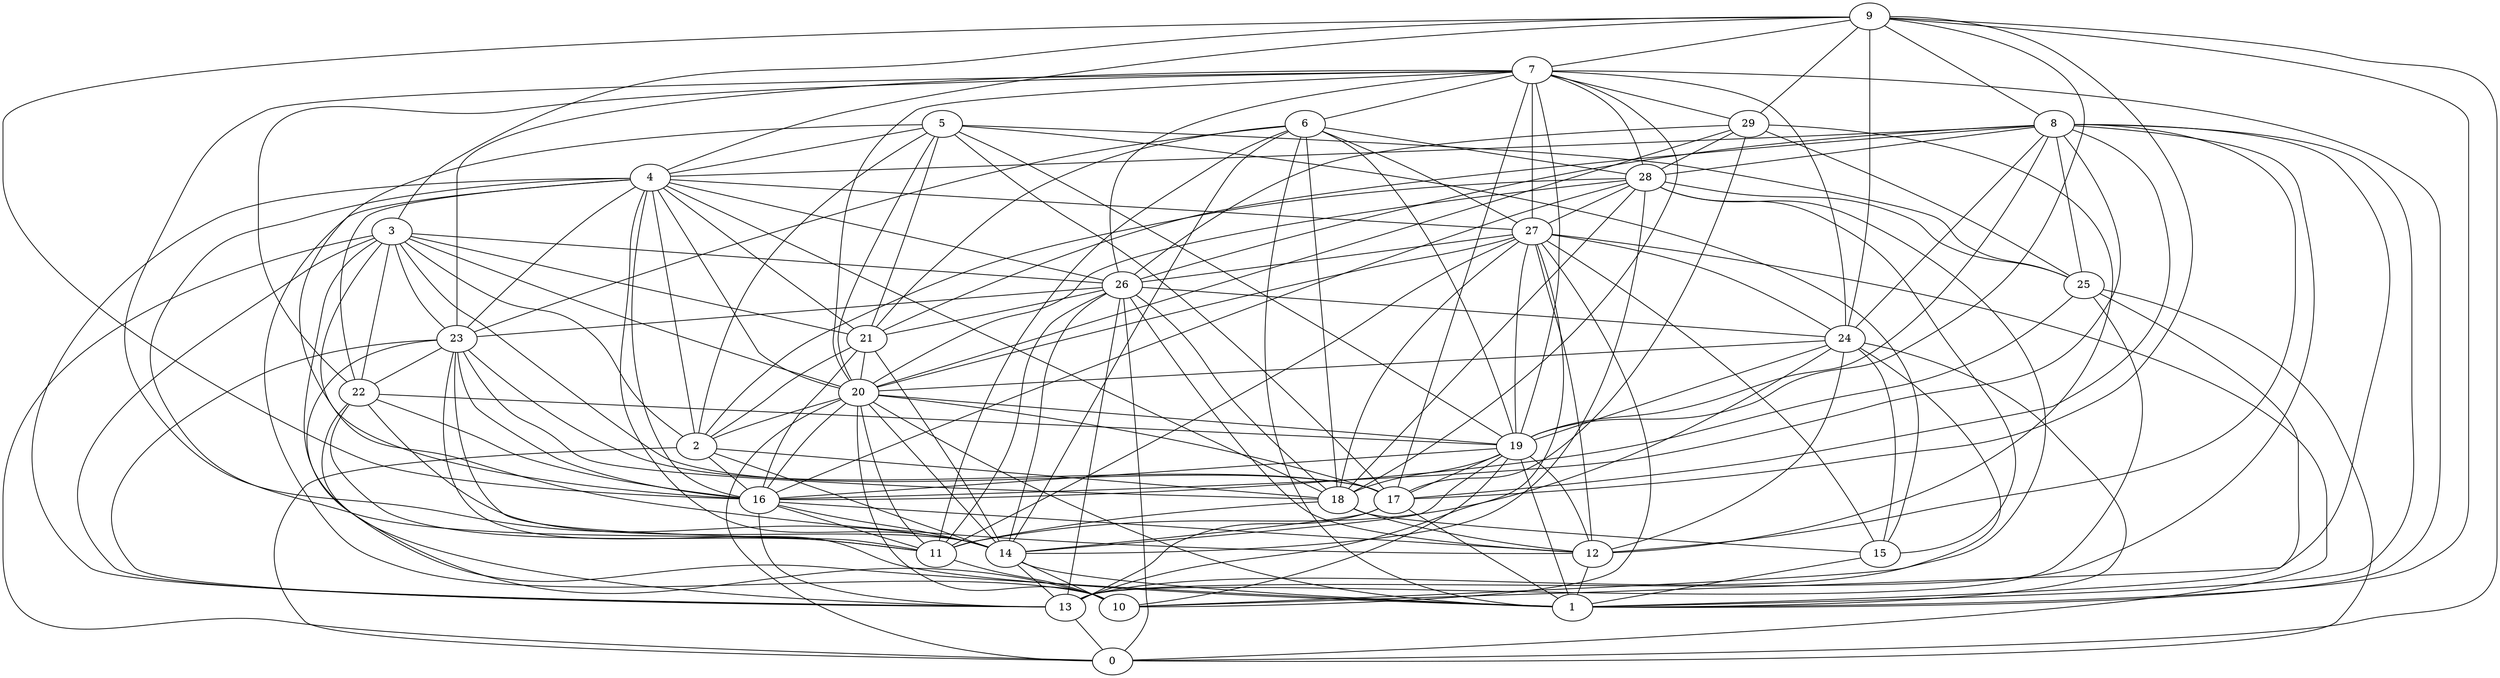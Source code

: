 digraph GG_graph {

subgraph G_graph {
edge [color = black]
"16" -> "14" [dir = none]
"16" -> "13" [dir = none]
"8" -> "19" [dir = none]
"8" -> "17" [dir = none]
"8" -> "28" [dir = none]
"8" -> "12" [dir = none]
"8" -> "16" [dir = none]
"8" -> "13" [dir = none]
"13" -> "0" [dir = none]
"15" -> "1" [dir = none]
"29" -> "17" [dir = none]
"29" -> "12" [dir = none]
"29" -> "20" [dir = none]
"29" -> "26" [dir = none]
"28" -> "20" [dir = none]
"28" -> "15" [dir = none]
"28" -> "16" [dir = none]
"28" -> "27" [dir = none]
"28" -> "2" [dir = none]
"9" -> "1" [dir = none]
"9" -> "24" [dir = none]
"9" -> "17" [dir = none]
"9" -> "4" [dir = none]
"22" -> "13" [dir = none]
"22" -> "11" [dir = none]
"22" -> "16" [dir = none]
"17" -> "13" [dir = none]
"17" -> "14" [dir = none]
"5" -> "17" [dir = none]
"5" -> "20" [dir = none]
"5" -> "15" [dir = none]
"12" -> "1" [dir = none]
"20" -> "1" [dir = none]
"20" -> "10" [dir = none]
"20" -> "0" [dir = none]
"20" -> "17" [dir = none]
"20" -> "2" [dir = none]
"26" -> "14" [dir = none]
"26" -> "24" [dir = none]
"26" -> "12" [dir = none]
"26" -> "0" [dir = none]
"26" -> "13" [dir = none]
"14" -> "10" [dir = none]
"27" -> "18" [dir = none]
"27" -> "20" [dir = none]
"27" -> "19" [dir = none]
"7" -> "20" [dir = none]
"7" -> "18" [dir = none]
"7" -> "17" [dir = none]
"7" -> "27" [dir = none]
"7" -> "26" [dir = none]
"3" -> "23" [dir = none]
"3" -> "13" [dir = none]
"3" -> "2" [dir = none]
"3" -> "26" [dir = none]
"3" -> "1" [dir = none]
"3" -> "0" [dir = none]
"6" -> "19" [dir = none]
"6" -> "28" [dir = none]
"6" -> "27" [dir = none]
"6" -> "1" [dir = none]
"6" -> "11" [dir = none]
"6" -> "23" [dir = none]
"19" -> "16" [dir = none]
"19" -> "1" [dir = none]
"19" -> "12" [dir = none]
"4" -> "26" [dir = none]
"4" -> "23" [dir = none]
"4" -> "22" [dir = none]
"4" -> "20" [dir = none]
"4" -> "11" [dir = none]
"4" -> "21" [dir = none]
"4" -> "27" [dir = none]
"18" -> "11" [dir = none]
"18" -> "12" [dir = none]
"2" -> "16" [dir = none]
"25" -> "13" [dir = none]
"25" -> "1" [dir = none]
"25" -> "16" [dir = none]
"24" -> "15" [dir = none]
"24" -> "10" [dir = none]
"24" -> "11" [dir = none]
"24" -> "20" [dir = none]
"21" -> "20" [dir = none]
"21" -> "14" [dir = none]
"21" -> "16" [dir = none]
"23" -> "17" [dir = none]
"22" -> "19" [dir = none]
"2" -> "0" [dir = none]
"4" -> "13" [dir = none]
"2" -> "14" [dir = none]
"27" -> "26" [dir = none]
"29" -> "25" [dir = none]
"27" -> "24" [dir = none]
"9" -> "7" [dir = none]
"8" -> "25" [dir = none]
"3" -> "12" [dir = none]
"8" -> "21" [dir = none]
"25" -> "0" [dir = none]
"5" -> "25" [dir = none]
"27" -> "15" [dir = none]
"26" -> "21" [dir = none]
"24" -> "12" [dir = none]
"4" -> "16" [dir = none]
"6" -> "14" [dir = none]
"19" -> "18" [dir = none]
"27" -> "11" [dir = none]
"19" -> "17" [dir = none]
"7" -> "29" [dir = none]
"24" -> "19" [dir = none]
"7" -> "6" [dir = none]
"20" -> "19" [dir = none]
"4" -> "2" [dir = none]
"16" -> "12" [dir = none]
"22" -> "14" [dir = none]
"4" -> "14" [dir = none]
"5" -> "2" [dir = none]
"8" -> "24" [dir = none]
"23" -> "11" [dir = none]
"8" -> "26" [dir = none]
"27" -> "0" [dir = none]
"21" -> "2" [dir = none]
"24" -> "1" [dir = none]
"23" -> "1" [dir = none]
"7" -> "28" [dir = none]
"8" -> "10" [dir = none]
"5" -> "19" [dir = none]
"23" -> "16" [dir = none]
"23" -> "18" [dir = none]
"23" -> "10" [dir = none]
"27" -> "10" [dir = none]
"26" -> "23" [dir = none]
"3" -> "21" [dir = none]
"5" -> "16" [dir = none]
"23" -> "13" [dir = none]
"4" -> "10" [dir = none]
"3" -> "20" [dir = none]
"6" -> "21" [dir = none]
"8" -> "4" [dir = none]
"7" -> "1" [dir = none]
"9" -> "16" [dir = none]
"14" -> "1" [dir = none]
"20" -> "11" [dir = none]
"7" -> "19" [dir = none]
"9" -> "3" [dir = none]
"20" -> "16" [dir = none]
"28" -> "18" [dir = none]
"23" -> "22" [dir = none]
"2" -> "18" [dir = none]
"9" -> "29" [dir = none]
"29" -> "28" [dir = none]
"3" -> "22" [dir = none]
"3" -> "17" [dir = none]
"7" -> "22" [dir = none]
"26" -> "18" [dir = none]
"14" -> "13" [dir = none]
"28" -> "25" [dir = none]
"28" -> "14" [dir = none]
"9" -> "8" [dir = none]
"18" -> "15" [dir = none]
"4" -> "18" [dir = none]
"19" -> "10" [dir = none]
"27" -> "12" [dir = none]
"19" -> "14" [dir = none]
"7" -> "23" [dir = none]
"8" -> "1" [dir = none]
"27" -> "13" [dir = none]
"11" -> "10" [dir = none]
"17" -> "1" [dir = none]
"6" -> "18" [dir = none]
"5" -> "21" [dir = none]
"9" -> "19" [dir = none]
"28" -> "13" [dir = none]
"7" -> "14" [dir = none]
"9" -> "0" [dir = none]
"26" -> "11" [dir = none]
"7" -> "24" [dir = none]
"5" -> "4" [dir = none]
"16" -> "11" [dir = none]
"20" -> "14" [dir = none]
}

}
